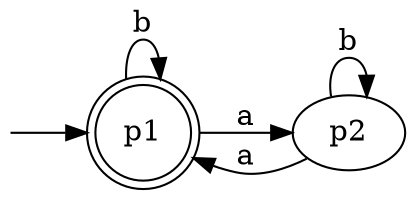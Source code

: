 // The Round Table
digraph "2-3-1" {
	rankdir="LR";
	 S [label= "", shape=none,height=.0,width=.0]
	n1 [label=p1 , shape=doublecircle]
	n2 [label=p2]

	S -> n1
	n1 -> n1 [ label="b" ];
	n1 -> n2 [ label="a" ];
	n2 -> n2 [ label="b" ];
	n2 -> n1 [ label="a" ];

}
